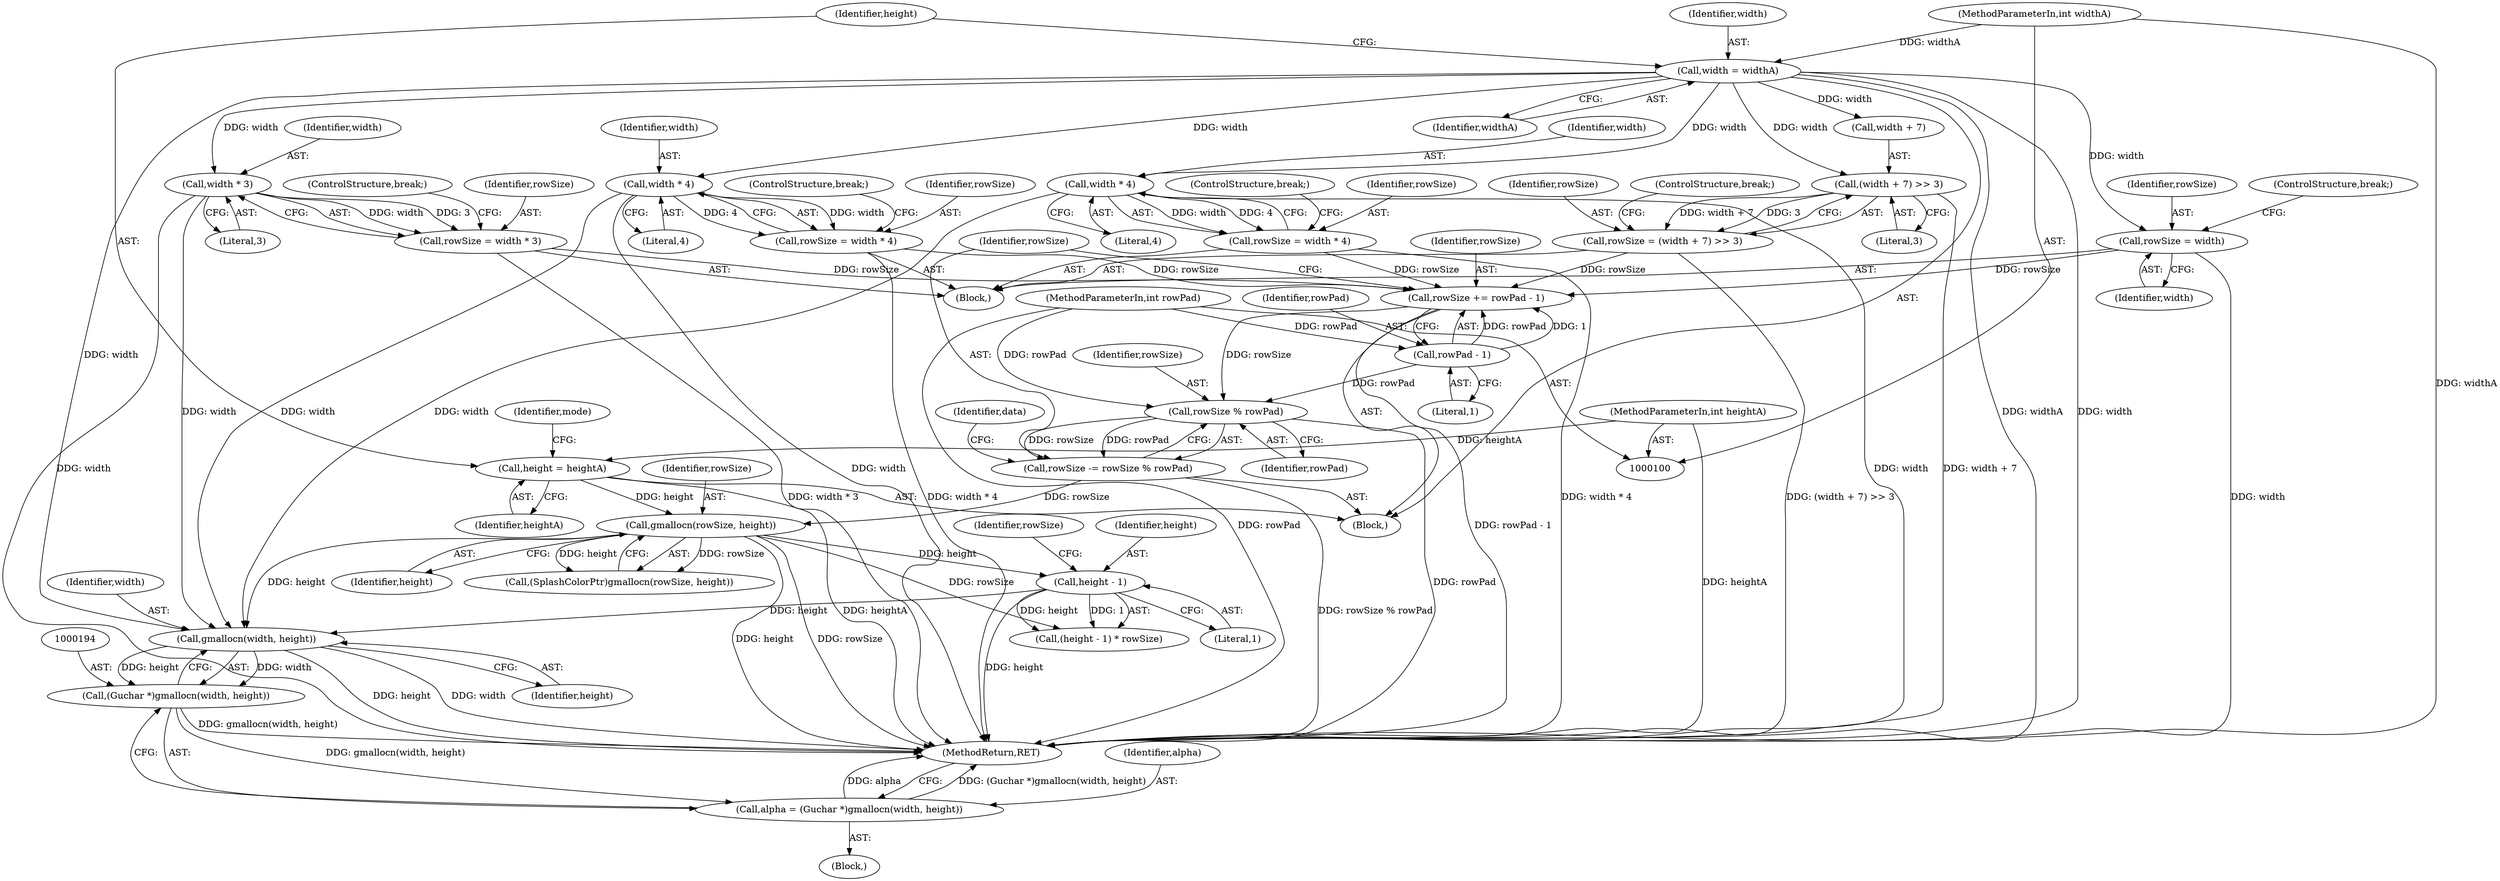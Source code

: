 digraph "0_poppler_9cf2325fb22f812b31858e519411f57747d39bd8_2@API" {
"1000195" [label="(Call,gmallocn(width, height))"];
"1000152" [label="(Call,width * 4)"];
"1000108" [label="(Call,width = widthA)"];
"1000101" [label="(MethodParameterIn,int widthA)"];
"1000145" [label="(Call,width * 4)"];
"1000138" [label="(Call,width * 3)"];
"1000170" [label="(Call,gmallocn(rowSize, height))"];
"1000161" [label="(Call,rowSize -= rowSize % rowPad)"];
"1000163" [label="(Call,rowSize % rowPad)"];
"1000156" [label="(Call,rowSize += rowPad - 1)"];
"1000158" [label="(Call,rowPad - 1)"];
"1000103" [label="(MethodParameterIn,int rowPad)"];
"1000150" [label="(Call,rowSize = width * 4)"];
"1000143" [label="(Call,rowSize = width * 4)"];
"1000121" [label="(Call,rowSize = (width + 7) >> 3)"];
"1000123" [label="(Call,(width + 7) >> 3)"];
"1000136" [label="(Call,rowSize = width * 3)"];
"1000130" [label="(Call,rowSize = width)"];
"1000111" [label="(Call,height = heightA)"];
"1000102" [label="(MethodParameterIn,int heightA)"];
"1000180" [label="(Call,height - 1)"];
"1000193" [label="(Call,(Guchar *)gmallocn(width, height))"];
"1000191" [label="(Call,alpha = (Guchar *)gmallocn(width, height))"];
"1000154" [label="(Literal,4)"];
"1000168" [label="(Call,(SplashColorPtr)gmallocn(rowSize, height))"];
"1000128" [label="(ControlStructure,break;)"];
"1000148" [label="(ControlStructure,break;)"];
"1000101" [label="(MethodParameterIn,int widthA)"];
"1000195" [label="(Call,gmallocn(width, height))"];
"1000138" [label="(Call,width * 3)"];
"1000190" [label="(Block,)"];
"1000193" [label="(Call,(Guchar *)gmallocn(width, height))"];
"1000110" [label="(Identifier,widthA)"];
"1000112" [label="(Identifier,height)"];
"1000182" [label="(Literal,1)"];
"1000119" [label="(Block,)"];
"1000163" [label="(Call,rowSize % rowPad)"];
"1000203" [label="(MethodReturn,RET)"];
"1000109" [label="(Identifier,width)"];
"1000196" [label="(Identifier,width)"];
"1000155" [label="(ControlStructure,break;)"];
"1000122" [label="(Identifier,rowSize)"];
"1000179" [label="(Call,(height - 1) * rowSize)"];
"1000139" [label="(Identifier,width)"];
"1000113" [label="(Identifier,heightA)"];
"1000102" [label="(MethodParameterIn,int heightA)"];
"1000108" [label="(Call,width = widthA)"];
"1000170" [label="(Call,gmallocn(rowSize, height))"];
"1000171" [label="(Identifier,rowSize)"];
"1000152" [label="(Call,width * 4)"];
"1000159" [label="(Identifier,rowPad)"];
"1000192" [label="(Identifier,alpha)"];
"1000140" [label="(Literal,3)"];
"1000162" [label="(Identifier,rowSize)"];
"1000145" [label="(Call,width * 4)"];
"1000180" [label="(Call,height - 1)"];
"1000181" [label="(Identifier,height)"];
"1000161" [label="(Call,rowSize -= rowSize % rowPad)"];
"1000151" [label="(Identifier,rowSize)"];
"1000131" [label="(Identifier,rowSize)"];
"1000153" [label="(Identifier,width)"];
"1000144" [label="(Identifier,rowSize)"];
"1000143" [label="(Call,rowSize = width * 4)"];
"1000150" [label="(Call,rowSize = width * 4)"];
"1000107" [label="(Block,)"];
"1000160" [label="(Literal,1)"];
"1000164" [label="(Identifier,rowSize)"];
"1000137" [label="(Identifier,rowSize)"];
"1000127" [label="(Literal,3)"];
"1000132" [label="(Identifier,width)"];
"1000165" [label="(Identifier,rowPad)"];
"1000115" [label="(Identifier,mode)"];
"1000146" [label="(Identifier,width)"];
"1000141" [label="(ControlStructure,break;)"];
"1000156" [label="(Call,rowSize += rowPad - 1)"];
"1000121" [label="(Call,rowSize = (width + 7) >> 3)"];
"1000123" [label="(Call,(width + 7) >> 3)"];
"1000158" [label="(Call,rowPad - 1)"];
"1000133" [label="(ControlStructure,break;)"];
"1000103" [label="(MethodParameterIn,int rowPad)"];
"1000130" [label="(Call,rowSize = width)"];
"1000124" [label="(Call,width + 7)"];
"1000147" [label="(Literal,4)"];
"1000136" [label="(Call,rowSize = width * 3)"];
"1000167" [label="(Identifier,data)"];
"1000157" [label="(Identifier,rowSize)"];
"1000183" [label="(Identifier,rowSize)"];
"1000191" [label="(Call,alpha = (Guchar *)gmallocn(width, height))"];
"1000111" [label="(Call,height = heightA)"];
"1000197" [label="(Identifier,height)"];
"1000172" [label="(Identifier,height)"];
"1000195" -> "1000193"  [label="AST: "];
"1000195" -> "1000197"  [label="CFG: "];
"1000196" -> "1000195"  [label="AST: "];
"1000197" -> "1000195"  [label="AST: "];
"1000193" -> "1000195"  [label="CFG: "];
"1000195" -> "1000203"  [label="DDG: height"];
"1000195" -> "1000203"  [label="DDG: width"];
"1000195" -> "1000193"  [label="DDG: width"];
"1000195" -> "1000193"  [label="DDG: height"];
"1000152" -> "1000195"  [label="DDG: width"];
"1000145" -> "1000195"  [label="DDG: width"];
"1000108" -> "1000195"  [label="DDG: width"];
"1000138" -> "1000195"  [label="DDG: width"];
"1000170" -> "1000195"  [label="DDG: height"];
"1000180" -> "1000195"  [label="DDG: height"];
"1000152" -> "1000150"  [label="AST: "];
"1000152" -> "1000154"  [label="CFG: "];
"1000153" -> "1000152"  [label="AST: "];
"1000154" -> "1000152"  [label="AST: "];
"1000150" -> "1000152"  [label="CFG: "];
"1000152" -> "1000203"  [label="DDG: width"];
"1000152" -> "1000150"  [label="DDG: width"];
"1000152" -> "1000150"  [label="DDG: 4"];
"1000108" -> "1000152"  [label="DDG: width"];
"1000108" -> "1000107"  [label="AST: "];
"1000108" -> "1000110"  [label="CFG: "];
"1000109" -> "1000108"  [label="AST: "];
"1000110" -> "1000108"  [label="AST: "];
"1000112" -> "1000108"  [label="CFG: "];
"1000108" -> "1000203"  [label="DDG: widthA"];
"1000108" -> "1000203"  [label="DDG: width"];
"1000101" -> "1000108"  [label="DDG: widthA"];
"1000108" -> "1000123"  [label="DDG: width"];
"1000108" -> "1000124"  [label="DDG: width"];
"1000108" -> "1000130"  [label="DDG: width"];
"1000108" -> "1000138"  [label="DDG: width"];
"1000108" -> "1000145"  [label="DDG: width"];
"1000101" -> "1000100"  [label="AST: "];
"1000101" -> "1000203"  [label="DDG: widthA"];
"1000145" -> "1000143"  [label="AST: "];
"1000145" -> "1000147"  [label="CFG: "];
"1000146" -> "1000145"  [label="AST: "];
"1000147" -> "1000145"  [label="AST: "];
"1000143" -> "1000145"  [label="CFG: "];
"1000145" -> "1000203"  [label="DDG: width"];
"1000145" -> "1000143"  [label="DDG: width"];
"1000145" -> "1000143"  [label="DDG: 4"];
"1000138" -> "1000136"  [label="AST: "];
"1000138" -> "1000140"  [label="CFG: "];
"1000139" -> "1000138"  [label="AST: "];
"1000140" -> "1000138"  [label="AST: "];
"1000136" -> "1000138"  [label="CFG: "];
"1000138" -> "1000203"  [label="DDG: width"];
"1000138" -> "1000136"  [label="DDG: width"];
"1000138" -> "1000136"  [label="DDG: 3"];
"1000170" -> "1000168"  [label="AST: "];
"1000170" -> "1000172"  [label="CFG: "];
"1000171" -> "1000170"  [label="AST: "];
"1000172" -> "1000170"  [label="AST: "];
"1000168" -> "1000170"  [label="CFG: "];
"1000170" -> "1000203"  [label="DDG: height"];
"1000170" -> "1000203"  [label="DDG: rowSize"];
"1000170" -> "1000168"  [label="DDG: rowSize"];
"1000170" -> "1000168"  [label="DDG: height"];
"1000161" -> "1000170"  [label="DDG: rowSize"];
"1000111" -> "1000170"  [label="DDG: height"];
"1000170" -> "1000180"  [label="DDG: height"];
"1000170" -> "1000179"  [label="DDG: rowSize"];
"1000161" -> "1000107"  [label="AST: "];
"1000161" -> "1000163"  [label="CFG: "];
"1000162" -> "1000161"  [label="AST: "];
"1000163" -> "1000161"  [label="AST: "];
"1000167" -> "1000161"  [label="CFG: "];
"1000161" -> "1000203"  [label="DDG: rowSize % rowPad"];
"1000163" -> "1000161"  [label="DDG: rowSize"];
"1000163" -> "1000161"  [label="DDG: rowPad"];
"1000163" -> "1000165"  [label="CFG: "];
"1000164" -> "1000163"  [label="AST: "];
"1000165" -> "1000163"  [label="AST: "];
"1000163" -> "1000203"  [label="DDG: rowPad"];
"1000156" -> "1000163"  [label="DDG: rowSize"];
"1000158" -> "1000163"  [label="DDG: rowPad"];
"1000103" -> "1000163"  [label="DDG: rowPad"];
"1000156" -> "1000107"  [label="AST: "];
"1000156" -> "1000158"  [label="CFG: "];
"1000157" -> "1000156"  [label="AST: "];
"1000158" -> "1000156"  [label="AST: "];
"1000162" -> "1000156"  [label="CFG: "];
"1000156" -> "1000203"  [label="DDG: rowPad - 1"];
"1000158" -> "1000156"  [label="DDG: rowPad"];
"1000158" -> "1000156"  [label="DDG: 1"];
"1000150" -> "1000156"  [label="DDG: rowSize"];
"1000143" -> "1000156"  [label="DDG: rowSize"];
"1000121" -> "1000156"  [label="DDG: rowSize"];
"1000136" -> "1000156"  [label="DDG: rowSize"];
"1000130" -> "1000156"  [label="DDG: rowSize"];
"1000158" -> "1000160"  [label="CFG: "];
"1000159" -> "1000158"  [label="AST: "];
"1000160" -> "1000158"  [label="AST: "];
"1000103" -> "1000158"  [label="DDG: rowPad"];
"1000103" -> "1000100"  [label="AST: "];
"1000103" -> "1000203"  [label="DDG: rowPad"];
"1000150" -> "1000119"  [label="AST: "];
"1000151" -> "1000150"  [label="AST: "];
"1000155" -> "1000150"  [label="CFG: "];
"1000150" -> "1000203"  [label="DDG: width * 4"];
"1000143" -> "1000119"  [label="AST: "];
"1000144" -> "1000143"  [label="AST: "];
"1000148" -> "1000143"  [label="CFG: "];
"1000143" -> "1000203"  [label="DDG: width * 4"];
"1000121" -> "1000119"  [label="AST: "];
"1000121" -> "1000123"  [label="CFG: "];
"1000122" -> "1000121"  [label="AST: "];
"1000123" -> "1000121"  [label="AST: "];
"1000128" -> "1000121"  [label="CFG: "];
"1000121" -> "1000203"  [label="DDG: (width + 7) >> 3"];
"1000123" -> "1000121"  [label="DDG: width + 7"];
"1000123" -> "1000121"  [label="DDG: 3"];
"1000123" -> "1000127"  [label="CFG: "];
"1000124" -> "1000123"  [label="AST: "];
"1000127" -> "1000123"  [label="AST: "];
"1000123" -> "1000203"  [label="DDG: width + 7"];
"1000136" -> "1000119"  [label="AST: "];
"1000137" -> "1000136"  [label="AST: "];
"1000141" -> "1000136"  [label="CFG: "];
"1000136" -> "1000203"  [label="DDG: width * 3"];
"1000130" -> "1000119"  [label="AST: "];
"1000130" -> "1000132"  [label="CFG: "];
"1000131" -> "1000130"  [label="AST: "];
"1000132" -> "1000130"  [label="AST: "];
"1000133" -> "1000130"  [label="CFG: "];
"1000130" -> "1000203"  [label="DDG: width"];
"1000111" -> "1000107"  [label="AST: "];
"1000111" -> "1000113"  [label="CFG: "];
"1000112" -> "1000111"  [label="AST: "];
"1000113" -> "1000111"  [label="AST: "];
"1000115" -> "1000111"  [label="CFG: "];
"1000111" -> "1000203"  [label="DDG: heightA"];
"1000102" -> "1000111"  [label="DDG: heightA"];
"1000102" -> "1000100"  [label="AST: "];
"1000102" -> "1000203"  [label="DDG: heightA"];
"1000180" -> "1000179"  [label="AST: "];
"1000180" -> "1000182"  [label="CFG: "];
"1000181" -> "1000180"  [label="AST: "];
"1000182" -> "1000180"  [label="AST: "];
"1000183" -> "1000180"  [label="CFG: "];
"1000180" -> "1000203"  [label="DDG: height"];
"1000180" -> "1000179"  [label="DDG: height"];
"1000180" -> "1000179"  [label="DDG: 1"];
"1000193" -> "1000191"  [label="AST: "];
"1000194" -> "1000193"  [label="AST: "];
"1000191" -> "1000193"  [label="CFG: "];
"1000193" -> "1000203"  [label="DDG: gmallocn(width, height)"];
"1000193" -> "1000191"  [label="DDG: gmallocn(width, height)"];
"1000191" -> "1000190"  [label="AST: "];
"1000192" -> "1000191"  [label="AST: "];
"1000203" -> "1000191"  [label="CFG: "];
"1000191" -> "1000203"  [label="DDG: (Guchar *)gmallocn(width, height)"];
"1000191" -> "1000203"  [label="DDG: alpha"];
}

